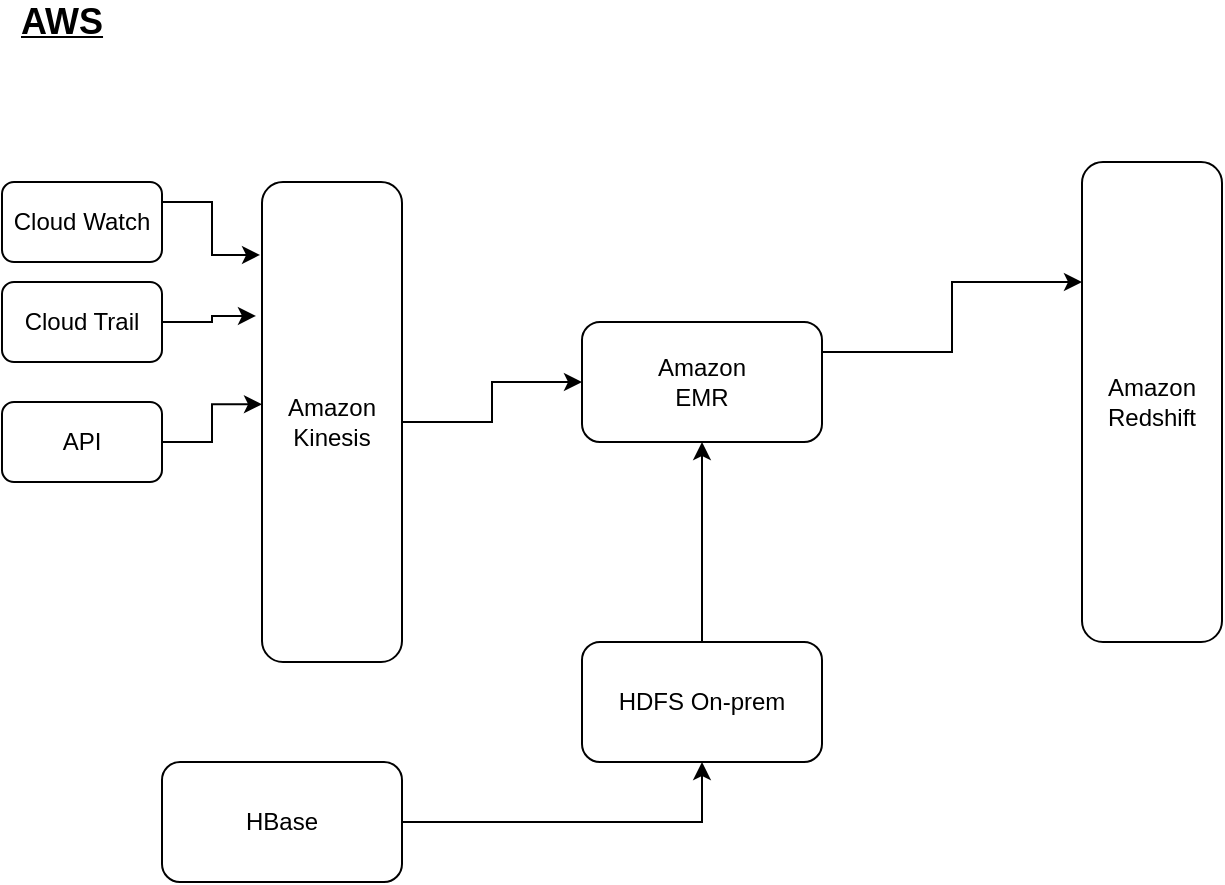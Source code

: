 <mxfile version="13.0.1" type="device"><diagram id="0wnbkfsgIrISdItGOqok" name="Page-1"><mxGraphModel dx="1422" dy="763" grid="1" gridSize="10" guides="1" tooltips="1" connect="1" arrows="1" fold="1" page="1" pageScale="1" pageWidth="827" pageHeight="1169" math="0" shadow="0"><root><mxCell id="0"/><mxCell id="1" parent="0"/><mxCell id="oDhxHRGEVRGcFx-T2Arc-22" style="edgeStyle=orthogonalEdgeStyle;rounded=0;orthogonalLoop=1;jettySize=auto;html=1;exitX=1;exitY=0.5;exitDx=0;exitDy=0;entryX=0;entryY=0.5;entryDx=0;entryDy=0;" parent="1" source="oDhxHRGEVRGcFx-T2Arc-2" target="oDhxHRGEVRGcFx-T2Arc-5" edge="1"><mxGeometry relative="1" as="geometry"/></mxCell><mxCell id="oDhxHRGEVRGcFx-T2Arc-2" value="Amazon Kinesis" style="rounded=1;whiteSpace=wrap;html=1;" parent="1" vertex="1"><mxGeometry x="160" y="130" width="70" height="240" as="geometry"/></mxCell><mxCell id="oDhxHRGEVRGcFx-T2Arc-3" value="&lt;b&gt;&lt;u&gt;&lt;font style=&quot;font-size: 18px&quot;&gt;AWS&lt;/font&gt;&lt;/u&gt;&lt;/b&gt;" style="text;html=1;strokeColor=none;fillColor=none;align=center;verticalAlign=middle;whiteSpace=wrap;rounded=0;" parent="1" vertex="1"><mxGeometry x="40" y="40" width="40" height="20" as="geometry"/></mxCell><mxCell id="oDhxHRGEVRGcFx-T2Arc-4" value="Amazon Redshift" style="rounded=1;whiteSpace=wrap;html=1;" parent="1" vertex="1"><mxGeometry x="570" y="120" width="70" height="240" as="geometry"/></mxCell><mxCell id="oDhxHRGEVRGcFx-T2Arc-21" style="edgeStyle=orthogonalEdgeStyle;rounded=0;orthogonalLoop=1;jettySize=auto;html=1;exitX=1;exitY=0.25;exitDx=0;exitDy=0;entryX=0;entryY=0.25;entryDx=0;entryDy=0;" parent="1" source="oDhxHRGEVRGcFx-T2Arc-5" target="oDhxHRGEVRGcFx-T2Arc-4" edge="1"><mxGeometry relative="1" as="geometry"/></mxCell><mxCell id="oDhxHRGEVRGcFx-T2Arc-5" value="Amazon &lt;br&gt;EMR" style="rounded=1;whiteSpace=wrap;html=1;" parent="1" vertex="1"><mxGeometry x="320" y="200" width="120" height="60" as="geometry"/></mxCell><mxCell id="oDhxHRGEVRGcFx-T2Arc-9" style="edgeStyle=orthogonalEdgeStyle;rounded=0;orthogonalLoop=1;jettySize=auto;html=1;exitX=1;exitY=0.25;exitDx=0;exitDy=0;entryX=-0.014;entryY=0.152;entryDx=0;entryDy=0;entryPerimeter=0;" parent="1" source="oDhxHRGEVRGcFx-T2Arc-7" target="oDhxHRGEVRGcFx-T2Arc-2" edge="1"><mxGeometry relative="1" as="geometry"/></mxCell><mxCell id="oDhxHRGEVRGcFx-T2Arc-7" value="Cloud Watch" style="rounded=1;whiteSpace=wrap;html=1;" parent="1" vertex="1"><mxGeometry x="30" y="130" width="80" height="40" as="geometry"/></mxCell><mxCell id="oDhxHRGEVRGcFx-T2Arc-10" style="edgeStyle=orthogonalEdgeStyle;rounded=0;orthogonalLoop=1;jettySize=auto;html=1;exitX=1;exitY=0.5;exitDx=0;exitDy=0;entryX=-0.043;entryY=0.279;entryDx=0;entryDy=0;entryPerimeter=0;" parent="1" source="oDhxHRGEVRGcFx-T2Arc-8" target="oDhxHRGEVRGcFx-T2Arc-2" edge="1"><mxGeometry relative="1" as="geometry"/></mxCell><mxCell id="oDhxHRGEVRGcFx-T2Arc-8" value="Cloud Trail" style="rounded=1;whiteSpace=wrap;html=1;" parent="1" vertex="1"><mxGeometry x="30" y="180" width="80" height="40" as="geometry"/></mxCell><mxCell id="oDhxHRGEVRGcFx-T2Arc-12" style="edgeStyle=orthogonalEdgeStyle;rounded=0;orthogonalLoop=1;jettySize=auto;html=1;exitX=1;exitY=0.5;exitDx=0;exitDy=0;entryX=0;entryY=0.463;entryDx=0;entryDy=0;entryPerimeter=0;" parent="1" source="oDhxHRGEVRGcFx-T2Arc-11" target="oDhxHRGEVRGcFx-T2Arc-2" edge="1"><mxGeometry relative="1" as="geometry"/></mxCell><mxCell id="oDhxHRGEVRGcFx-T2Arc-11" value="API" style="rounded=1;whiteSpace=wrap;html=1;" parent="1" vertex="1"><mxGeometry x="30" y="240" width="80" height="40" as="geometry"/></mxCell><mxCell id="oDhxHRGEVRGcFx-T2Arc-19" style="edgeStyle=orthogonalEdgeStyle;rounded=0;orthogonalLoop=1;jettySize=auto;html=1;exitX=0.5;exitY=0;exitDx=0;exitDy=0;entryX=0.5;entryY=1;entryDx=0;entryDy=0;" parent="1" source="oDhxHRGEVRGcFx-T2Arc-15" target="oDhxHRGEVRGcFx-T2Arc-5" edge="1"><mxGeometry relative="1" as="geometry"/></mxCell><mxCell id="oDhxHRGEVRGcFx-T2Arc-15" value="HDFS On-prem" style="rounded=1;whiteSpace=wrap;html=1;" parent="1" vertex="1"><mxGeometry x="320" y="360" width="120" height="60" as="geometry"/></mxCell><mxCell id="oDhxHRGEVRGcFx-T2Arc-20" style="edgeStyle=orthogonalEdgeStyle;rounded=0;orthogonalLoop=1;jettySize=auto;html=1;exitX=1;exitY=0.5;exitDx=0;exitDy=0;entryX=0.5;entryY=1;entryDx=0;entryDy=0;" parent="1" source="oDhxHRGEVRGcFx-T2Arc-18" target="oDhxHRGEVRGcFx-T2Arc-15" edge="1"><mxGeometry relative="1" as="geometry"/></mxCell><mxCell id="oDhxHRGEVRGcFx-T2Arc-18" value="HBase" style="rounded=1;whiteSpace=wrap;html=1;" parent="1" vertex="1"><mxGeometry x="110" y="420" width="120" height="60" as="geometry"/></mxCell></root></mxGraphModel></diagram></mxfile>